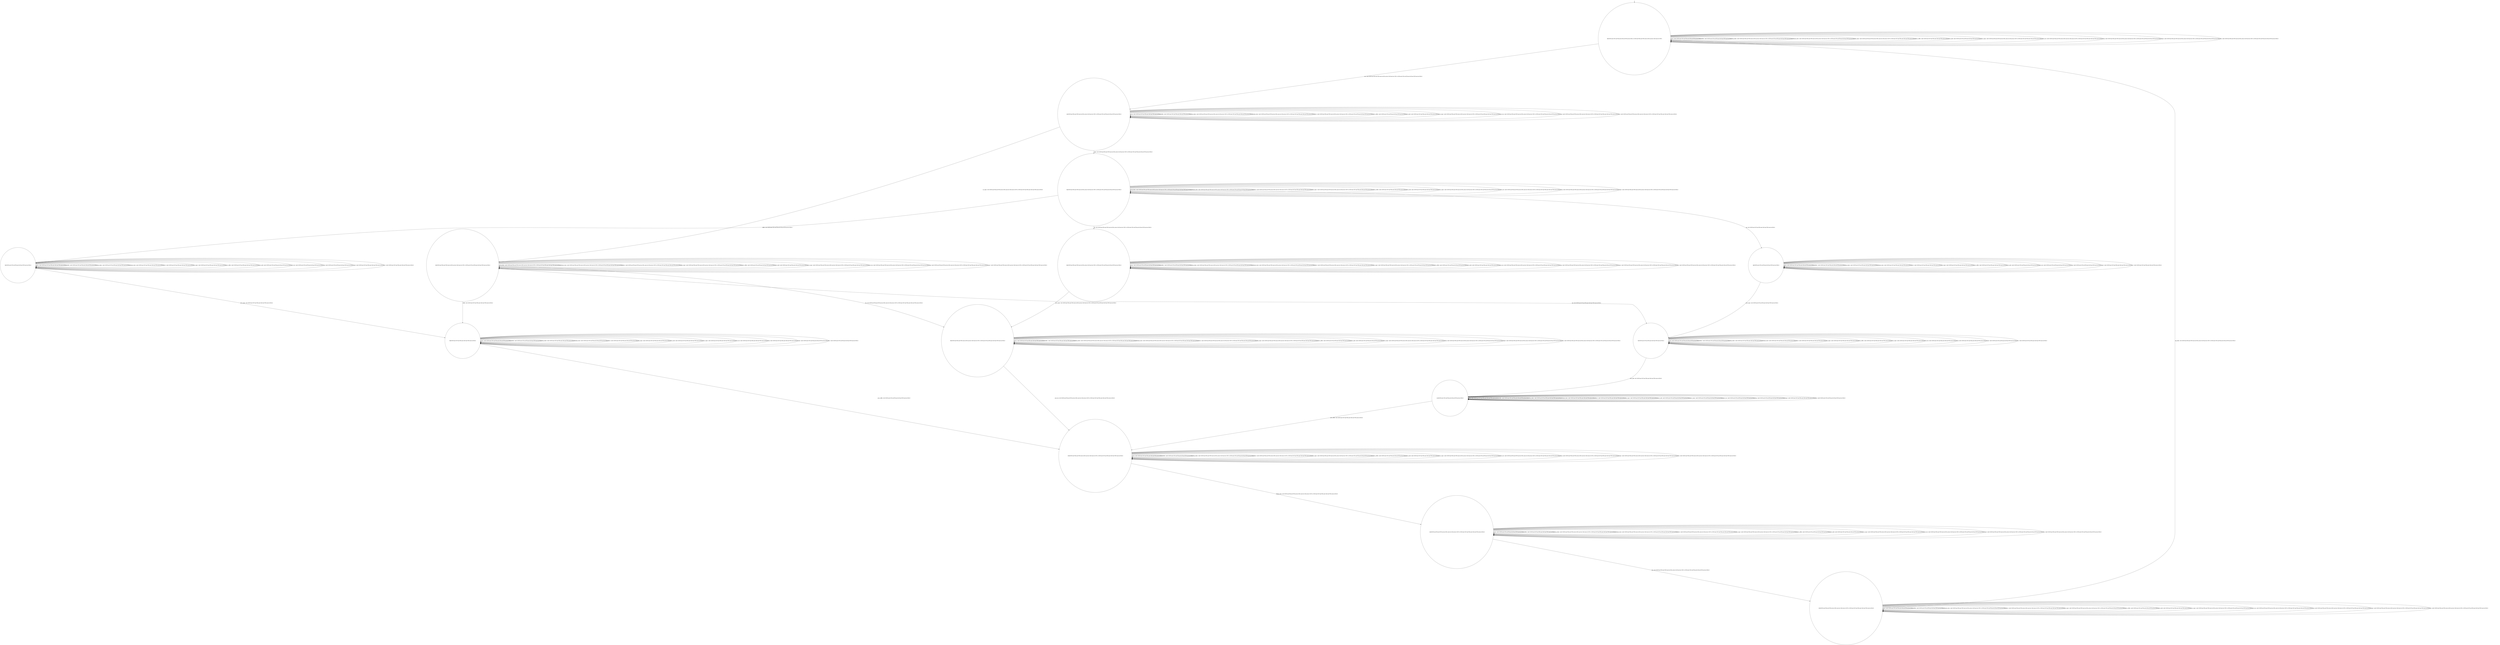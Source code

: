 digraph g {
	edge [lblstyle="above, sloped"];
	s0 [shape="circle" label="0@[((EUR and COF and TEA and CAP and TON and not DOL) or (EUR and TEA and TON and not DOL and not CAP and not COF))]"];
	s1 [shape="circle" label="1@[((EUR and TEA and TON and not DOL and not CAP and not COF) or (EUR and COF and TEA and CAP and TON and not DOL))]"];
	s2 [shape="circle" label="2@[((EUR and TEA and TON and not DOL and not CAP and not COF) or (EUR and COF and TEA and CAP and TON and not DOL))]"];
	s3 [shape="circle" label="3@[((EUR and TEA and TON and not DOL and not CAP and not COF) or (EUR and COF and TEA and CAP and TON and not DOL))]"];
	s4 [shape="circle" label="4@[((EUR and COF and TEA and CAP and TON and not DOL))]"];
	s5 [shape="circle" label="5@[((EUR and COF and TEA and CAP and TON and not DOL))]"];
	s6 [shape="circle" label="6@[((EUR and TEA and TON and not DOL and not CAP and not COF) or (EUR and COF and TEA and CAP and TON and not DOL))]"];
	s7 [shape="circle" label="7@[((EUR and COF and TEA and CAP and TON and not DOL))]"];
	s8 [shape="circle" label="8@[((EUR and COF and TEA and CAP and TON and not DOL))]"];
	s9 [shape="circle" label="9@[((EUR and TEA and TON and not DOL and not CAP and not COF) or (EUR and COF and TEA and CAP and TON and not DOL))]"];
	s10 [shape="circle" label="10@[((EUR and TEA and TON and not DOL and not CAP and not COF) or (EUR and COF and TEA and CAP and TON and not DOL))]"];
	s11 [shape="circle" label="11@[((EUR and COF and TEA and CAP and TON and not DOL))]"];
	s12 [shape="circle" label="12@[((EUR and TEA and TON and not DOL and not CAP and not COF) or (EUR and COF and TEA and CAP and TON and not DOL))]"];
	s13 [shape="circle" label="13@[((EUR and TEA and TON and not DOL and not CAP and not COF) or (EUR and COF and TEA and CAP and TON and not DOL))]"];
	s0 -> s0 [label="cap / nok() [((EUR and COF and TEA and CAP and TON and not DOL))]"];
	s0 -> s0 [label="coffee / nok() [((EUR and COF and TEA and CAP and TON and not DOL))]"];
	s0 -> s0 [label="cup_taken / nok() [((EUR and TEA and TON and not DOL and not CAP and not COF) or (EUR and COF and TEA and CAP and TON and not DOL))]"];
	s0 -> s0 [label="display_done / nok() [((EUR and TEA and TON and not DOL and not CAP and not COF) or (EUR and COF and TEA and CAP and TON and not DOL))]"];
	s0 -> s1 [label="euro / ok() [((EUR and TEA and TON and not DOL and not CAP and not COF) or (EUR and COF and TEA and CAP and TON and not DOL))]"];
	s0 -> s0 [label="no_sugar / nok() [((EUR and TEA and TON and not DOL and not CAP and not COF) or (EUR and COF and TEA and CAP and TON and not DOL))]"];
	s0 -> s0 [label="pour_coffee / nok() [((EUR and COF and TEA and CAP and TON and not DOL))]"];
	s0 -> s0 [label="pour_milk / nok() [((EUR and COF and TEA and CAP and TON and not DOL))]"];
	s0 -> s0 [label="pour_sugar / nok() [((EUR and TEA and TON and not DOL and not CAP and not COF) or (EUR and COF and TEA and CAP and TON and not DOL))]"];
	s0 -> s0 [label="pour_tea / nok() [((EUR and TEA and TON and not DOL and not CAP and not COF) or (EUR and COF and TEA and CAP and TON and not DOL))]"];
	s0 -> s0 [label="ring / nok() [((EUR and TEA and TON and not DOL and not CAP and not COF) or (EUR and COF and TEA and CAP and TON and not DOL))]"];
	s0 -> s0 [label="sugar / nok() [((EUR and TEA and TON and not DOL and not CAP and not COF) or (EUR and COF and TEA and CAP and TON and not DOL))]"];
	s0 -> s0 [label="tea / nok() [((EUR and TEA and TON and not DOL and not CAP and not COF) or (EUR and COF and TEA and CAP and TON and not DOL))]"];
	s1 -> s1 [label="cap / nok() [((EUR and COF and TEA and CAP and TON and not DOL))]"];
	s1 -> s1 [label="coffee / nok() [((EUR and COF and TEA and CAP and TON and not DOL))]"];
	s1 -> s1 [label="cup_taken / nok() [((EUR and TEA and TON and not DOL and not CAP and not COF) or (EUR and COF and TEA and CAP and TON and not DOL))]"];
	s1 -> s1 [label="display_done / nok() [((EUR and TEA and TON and not DOL and not CAP and not COF) or (EUR and COF and TEA and CAP and TON and not DOL))]"];
	s1 -> s1 [label="euro / nok() [((EUR and TEA and TON and not DOL and not CAP and not COF) or (EUR and COF and TEA and CAP and TON and not DOL))]"];
	s1 -> s2 [label="no_sugar / ok() [((EUR and TEA and TON and not DOL and not CAP and not COF) or (EUR and COF and TEA and CAP and TON and not DOL))]"];
	s1 -> s1 [label="pour_coffee / nok() [((EUR and COF and TEA and CAP and TON and not DOL))]"];
	s1 -> s1 [label="pour_milk / nok() [((EUR and COF and TEA and CAP and TON and not DOL))]"];
	s1 -> s1 [label="pour_sugar / nok() [((EUR and TEA and TON and not DOL and not CAP and not COF) or (EUR and COF and TEA and CAP and TON and not DOL))]"];
	s1 -> s1 [label="pour_tea / nok() [((EUR and TEA and TON and not DOL and not CAP and not COF) or (EUR and COF and TEA and CAP and TON and not DOL))]"];
	s1 -> s1 [label="ring / nok() [((EUR and TEA and TON and not DOL and not CAP and not COF) or (EUR and COF and TEA and CAP and TON and not DOL))]"];
	s1 -> s3 [label="sugar / ok() [((EUR and TEA and TON and not DOL and not CAP and not COF) or (EUR and COF and TEA and CAP and TON and not DOL))]"];
	s1 -> s1 [label="tea / nok() [((EUR and TEA and TON and not DOL and not CAP and not COF) or (EUR and COF and TEA and CAP and TON and not DOL))]"];
	s2 -> s7 [label="cap / ok() [((EUR and COF and TEA and CAP and TON and not DOL))]"];
	s2 -> s8 [label="coffee / ok() [((EUR and COF and TEA and CAP and TON and not DOL))]"];
	s2 -> s2 [label="cup_taken / nok() [((EUR and TEA and TON and not DOL and not CAP and not COF) or (EUR and COF and TEA and CAP and TON and not DOL))]"];
	s2 -> s2 [label="display_done / nok() [((EUR and TEA and TON and not DOL and not CAP and not COF) or (EUR and COF and TEA and CAP and TON and not DOL))]"];
	s2 -> s2 [label="euro / nok() [((EUR and TEA and TON and not DOL and not CAP and not COF) or (EUR and COF and TEA and CAP and TON and not DOL))]"];
	s2 -> s2 [label="no_sugar / nok() [((EUR and TEA and TON and not DOL and not CAP and not COF) or (EUR and COF and TEA and CAP and TON and not DOL))]"];
	s2 -> s2 [label="pour_coffee / nok() [((EUR and COF and TEA and CAP and TON and not DOL))]"];
	s2 -> s2 [label="pour_milk / nok() [((EUR and COF and TEA and CAP and TON and not DOL))]"];
	s2 -> s2 [label="pour_sugar / nok() [((EUR and TEA and TON and not DOL and not CAP and not COF) or (EUR and COF and TEA and CAP and TON and not DOL))]"];
	s2 -> s2 [label="pour_tea / nok() [((EUR and TEA and TON and not DOL and not CAP and not COF) or (EUR and COF and TEA and CAP and TON and not DOL))]"];
	s2 -> s2 [label="ring / nok() [((EUR and TEA and TON and not DOL and not CAP and not COF) or (EUR and COF and TEA and CAP and TON and not DOL))]"];
	s2 -> s2 [label="sugar / void() [((EUR and TEA and TON and not DOL and not CAP and not COF) or (EUR and COF and TEA and CAP and TON and not DOL))]"];
	s2 -> s9 [label="tea / ok() [((EUR and TEA and TON and not DOL and not CAP and not COF) or (EUR and COF and TEA and CAP and TON and not DOL))]"];
	s3 -> s4 [label="cap / ok() [((EUR and COF and TEA and CAP and TON and not DOL))]"];
	s3 -> s5 [label="coffee / ok() [((EUR and COF and TEA and CAP and TON and not DOL))]"];
	s3 -> s3 [label="cup_taken / nok() [((EUR and TEA and TON and not DOL and not CAP and not COF) or (EUR and COF and TEA and CAP and TON and not DOL))]"];
	s3 -> s3 [label="display_done / nok() [((EUR and TEA and TON and not DOL and not CAP and not COF) or (EUR and COF and TEA and CAP and TON and not DOL))]"];
	s3 -> s3 [label="euro / nok() [((EUR and TEA and TON and not DOL and not CAP and not COF) or (EUR and COF and TEA and CAP and TON and not DOL))]"];
	s3 -> s3 [label="no_sugar / void() [((EUR and TEA and TON and not DOL and not CAP and not COF) or (EUR and COF and TEA and CAP and TON and not DOL))]"];
	s3 -> s3 [label="pour_coffee / nok() [((EUR and COF and TEA and CAP and TON and not DOL))]"];
	s3 -> s3 [label="pour_milk / nok() [((EUR and COF and TEA and CAP and TON and not DOL))]"];
	s3 -> s3 [label="pour_sugar / nok() [((EUR and TEA and TON and not DOL and not CAP and not COF) or (EUR and COF and TEA and CAP and TON and not DOL))]"];
	s3 -> s3 [label="pour_tea / nok() [((EUR and TEA and TON and not DOL and not CAP and not COF) or (EUR and COF and TEA and CAP and TON and not DOL))]"];
	s3 -> s3 [label="ring / nok() [((EUR and TEA and TON and not DOL and not CAP and not COF) or (EUR and COF and TEA and CAP and TON and not DOL))]"];
	s3 -> s3 [label="sugar / nok() [((EUR and TEA and TON and not DOL and not CAP and not COF) or (EUR and COF and TEA and CAP and TON and not DOL))]"];
	s3 -> s6 [label="tea / ok() [((EUR and TEA and TON and not DOL and not CAP and not COF) or (EUR and COF and TEA and CAP and TON and not DOL))]"];
	s4 -> s4 [label="cap / nok() [((EUR and COF and TEA and CAP and TON and not DOL))]"];
	s4 -> s4 [label="coffee / void() [((EUR and COF and TEA and CAP and TON and not DOL))]"];
	s4 -> s4 [label="cup_taken / nok() [((EUR and COF and TEA and CAP and TON and not DOL))]"];
	s4 -> s4 [label="display_done / nok() [((EUR and COF and TEA and CAP and TON and not DOL))]"];
	s4 -> s4 [label="euro / nok() [((EUR and COF and TEA and CAP and TON and not DOL))]"];
	s4 -> s4 [label="no_sugar / nok() [((EUR and COF and TEA and CAP and TON and not DOL))]"];
	s4 -> s4 [label="pour_coffee / nok() [((EUR and COF and TEA and CAP and TON and not DOL))]"];
	s4 -> s4 [label="pour_milk / nok() [((EUR and COF and TEA and CAP and TON and not DOL))]"];
	s4 -> s7 [label="pour_sugar / ok() [((EUR and COF and TEA and CAP and TON and not DOL))]"];
	s4 -> s4 [label="pour_tea / nok() [((EUR and COF and TEA and CAP and TON and not DOL))]"];
	s4 -> s4 [label="ring / nok() [((EUR and COF and TEA and CAP and TON and not DOL))]"];
	s4 -> s4 [label="sugar / nok() [((EUR and COF and TEA and CAP and TON and not DOL))]"];
	s4 -> s4 [label="tea / void() [((EUR and COF and TEA and CAP and TON and not DOL))]"];
	s5 -> s5 [label="cap / void() [((EUR and COF and TEA and CAP and TON and not DOL))]"];
	s5 -> s5 [label="coffee / nok() [((EUR and COF and TEA and CAP and TON and not DOL))]"];
	s5 -> s5 [label="cup_taken / nok() [((EUR and COF and TEA and CAP and TON and not DOL))]"];
	s5 -> s5 [label="display_done / nok() [((EUR and COF and TEA and CAP and TON and not DOL))]"];
	s5 -> s5 [label="euro / nok() [((EUR and COF and TEA and CAP and TON and not DOL))]"];
	s5 -> s5 [label="no_sugar / nok() [((EUR and COF and TEA and CAP and TON and not DOL))]"];
	s5 -> s5 [label="pour_coffee / nok() [((EUR and COF and TEA and CAP and TON and not DOL))]"];
	s5 -> s5 [label="pour_milk / nok() [((EUR and COF and TEA and CAP and TON and not DOL))]"];
	s5 -> s8 [label="pour_sugar / ok() [((EUR and COF and TEA and CAP and TON and not DOL))]"];
	s5 -> s5 [label="pour_tea / nok() [((EUR and COF and TEA and CAP and TON and not DOL))]"];
	s5 -> s5 [label="ring / nok() [((EUR and COF and TEA and CAP and TON and not DOL))]"];
	s5 -> s5 [label="sugar / nok() [((EUR and COF and TEA and CAP and TON and not DOL))]"];
	s5 -> s5 [label="tea / void() [((EUR and COF and TEA and CAP and TON and not DOL))]"];
	s6 -> s6 [label="cap / void() [((EUR and COF and TEA and CAP and TON and not DOL))]"];
	s6 -> s6 [label="coffee / void() [((EUR and COF and TEA and CAP and TON and not DOL))]"];
	s6 -> s6 [label="cup_taken / nok() [((EUR and TEA and TON and not DOL and not CAP and not COF) or (EUR and COF and TEA and CAP and TON and not DOL))]"];
	s6 -> s6 [label="display_done / nok() [((EUR and TEA and TON and not DOL and not CAP and not COF) or (EUR and COF and TEA and CAP and TON and not DOL))]"];
	s6 -> s6 [label="euro / nok() [((EUR and TEA and TON and not DOL and not CAP and not COF) or (EUR and COF and TEA and CAP and TON and not DOL))]"];
	s6 -> s6 [label="no_sugar / nok() [((EUR and TEA and TON and not DOL and not CAP and not COF) or (EUR and COF and TEA and CAP and TON and not DOL))]"];
	s6 -> s6 [label="pour_coffee / nok() [((EUR and COF and TEA and CAP and TON and not DOL))]"];
	s6 -> s6 [label="pour_milk / nok() [((EUR and COF and TEA and CAP and TON and not DOL))]"];
	s6 -> s9 [label="pour_sugar / ok() [((EUR and TEA and TON and not DOL and not CAP and not COF) or (EUR and COF and TEA and CAP and TON and not DOL))]"];
	s6 -> s6 [label="pour_tea / nok() [((EUR and TEA and TON and not DOL and not CAP and not COF) or (EUR and COF and TEA and CAP and TON and not DOL))]"];
	s6 -> s6 [label="ring / nok() [((EUR and TEA and TON and not DOL and not CAP and not COF) or (EUR and COF and TEA and CAP and TON and not DOL))]"];
	s6 -> s6 [label="sugar / nok() [((EUR and TEA and TON and not DOL and not CAP and not COF) or (EUR and COF and TEA and CAP and TON and not DOL))]"];
	s6 -> s6 [label="tea / nok() [((EUR and TEA and TON and not DOL and not CAP and not COF) or (EUR and COF and TEA and CAP and TON and not DOL))]"];
	s7 -> s7 [label="cap / nok() [((EUR and COF and TEA and CAP and TON and not DOL))]"];
	s7 -> s7 [label="coffee / void() [((EUR and COF and TEA and CAP and TON and not DOL))]"];
	s7 -> s7 [label="cup_taken / nok() [((EUR and COF and TEA and CAP and TON and not DOL))]"];
	s7 -> s7 [label="display_done / nok() [((EUR and COF and TEA and CAP and TON and not DOL))]"];
	s7 -> s7 [label="euro / nok() [((EUR and COF and TEA and CAP and TON and not DOL))]"];
	s7 -> s7 [label="no_sugar / nok() [((EUR and COF and TEA and CAP and TON and not DOL))]"];
	s7 -> s7 [label="pour_coffee / nok() [((EUR and COF and TEA and CAP and TON and not DOL))]"];
	s7 -> s11 [label="pour_milk / ok() [((EUR and COF and TEA and CAP and TON and not DOL))]"];
	s7 -> s7 [label="pour_sugar / nok() [((EUR and COF and TEA and CAP and TON and not DOL))]"];
	s7 -> s7 [label="pour_tea / nok() [((EUR and COF and TEA and CAP and TON and not DOL))]"];
	s7 -> s7 [label="ring / nok() [((EUR and COF and TEA and CAP and TON and not DOL))]"];
	s7 -> s7 [label="sugar / nok() [((EUR and COF and TEA and CAP and TON and not DOL))]"];
	s7 -> s7 [label="tea / void() [((EUR and COF and TEA and CAP and TON and not DOL))]"];
	s8 -> s8 [label="cap / void() [((EUR and COF and TEA and CAP and TON and not DOL))]"];
	s8 -> s8 [label="coffee / nok() [((EUR and COF and TEA and CAP and TON and not DOL))]"];
	s8 -> s8 [label="cup_taken / nok() [((EUR and COF and TEA and CAP and TON and not DOL))]"];
	s8 -> s8 [label="display_done / nok() [((EUR and COF and TEA and CAP and TON and not DOL))]"];
	s8 -> s8 [label="euro / nok() [((EUR and COF and TEA and CAP and TON and not DOL))]"];
	s8 -> s8 [label="no_sugar / nok() [((EUR and COF and TEA and CAP and TON and not DOL))]"];
	s8 -> s10 [label="pour_coffee / ok() [((EUR and COF and TEA and CAP and TON and not DOL))]"];
	s8 -> s8 [label="pour_milk / nok() [((EUR and COF and TEA and CAP and TON and not DOL))]"];
	s8 -> s8 [label="pour_sugar / nok() [((EUR and COF and TEA and CAP and TON and not DOL))]"];
	s8 -> s8 [label="pour_tea / nok() [((EUR and COF and TEA and CAP and TON and not DOL))]"];
	s8 -> s8 [label="ring / nok() [((EUR and COF and TEA and CAP and TON and not DOL))]"];
	s8 -> s8 [label="sugar / nok() [((EUR and COF and TEA and CAP and TON and not DOL))]"];
	s8 -> s8 [label="tea / void() [((EUR and COF and TEA and CAP and TON and not DOL))]"];
	s9 -> s9 [label="cap / void() [((EUR and COF and TEA and CAP and TON and not DOL))]"];
	s9 -> s9 [label="coffee / void() [((EUR and COF and TEA and CAP and TON and not DOL))]"];
	s9 -> s9 [label="cup_taken / nok() [((EUR and TEA and TON and not DOL and not CAP and not COF) or (EUR and COF and TEA and CAP and TON and not DOL))]"];
	s9 -> s9 [label="display_done / nok() [((EUR and TEA and TON and not DOL and not CAP and not COF) or (EUR and COF and TEA and CAP and TON and not DOL))]"];
	s9 -> s9 [label="euro / nok() [((EUR and TEA and TON and not DOL and not CAP and not COF) or (EUR and COF and TEA and CAP and TON and not DOL))]"];
	s9 -> s9 [label="no_sugar / nok() [((EUR and TEA and TON and not DOL and not CAP and not COF) or (EUR and COF and TEA and CAP and TON and not DOL))]"];
	s9 -> s9 [label="pour_coffee / nok() [((EUR and COF and TEA and CAP and TON and not DOL))]"];
	s9 -> s9 [label="pour_milk / nok() [((EUR and COF and TEA and CAP and TON and not DOL))]"];
	s9 -> s9 [label="pour_sugar / nok() [((EUR and TEA and TON and not DOL and not CAP and not COF) or (EUR and COF and TEA and CAP and TON and not DOL))]"];
	s9 -> s10 [label="pour_tea / ok() [((EUR and TEA and TON and not DOL and not CAP and not COF) or (EUR and COF and TEA and CAP and TON and not DOL))]"];
	s9 -> s9 [label="ring / nok() [((EUR and TEA and TON and not DOL and not CAP and not COF) or (EUR and COF and TEA and CAP and TON and not DOL))]"];
	s9 -> s9 [label="sugar / nok() [((EUR and TEA and TON and not DOL and not CAP and not COF) or (EUR and COF and TEA and CAP and TON and not DOL))]"];
	s9 -> s9 [label="tea / nok() [((EUR and TEA and TON and not DOL and not CAP and not COF) or (EUR and COF and TEA and CAP and TON and not DOL))]"];
	s10 -> s10 [label="cap / nok() [((EUR and COF and TEA and CAP and TON and not DOL))]"];
	s10 -> s10 [label="coffee / nok() [((EUR and COF and TEA and CAP and TON and not DOL))]"];
	s10 -> s10 [label="cup_taken / nok() [((EUR and TEA and TON and not DOL and not CAP and not COF) or (EUR and COF and TEA and CAP and TON and not DOL))]"];
	s10 -> s12 [label="display_done / ok() [((EUR and TEA and TON and not DOL and not CAP and not COF) or (EUR and COF and TEA and CAP and TON and not DOL))]"];
	s10 -> s10 [label="euro / nok() [((EUR and TEA and TON and not DOL and not CAP and not COF) or (EUR and COF and TEA and CAP and TON and not DOL))]"];
	s10 -> s10 [label="no_sugar / nok() [((EUR and TEA and TON and not DOL and not CAP and not COF) or (EUR and COF and TEA and CAP and TON and not DOL))]"];
	s10 -> s10 [label="pour_coffee / nok() [((EUR and COF and TEA and CAP and TON and not DOL))]"];
	s10 -> s10 [label="pour_milk / nok() [((EUR and COF and TEA and CAP and TON and not DOL))]"];
	s10 -> s10 [label="pour_sugar / nok() [((EUR and TEA and TON and not DOL and not CAP and not COF) or (EUR and COF and TEA and CAP and TON and not DOL))]"];
	s10 -> s10 [label="pour_tea / nok() [((EUR and TEA and TON and not DOL and not CAP and not COF) or (EUR and COF and TEA and CAP and TON and not DOL))]"];
	s10 -> s10 [label="ring / nok() [((EUR and TEA and TON and not DOL and not CAP and not COF) or (EUR and COF and TEA and CAP and TON and not DOL))]"];
	s10 -> s10 [label="sugar / nok() [((EUR and TEA and TON and not DOL and not CAP and not COF) or (EUR and COF and TEA and CAP and TON and not DOL))]"];
	s10 -> s10 [label="tea / nok() [((EUR and TEA and TON and not DOL and not CAP and not COF) or (EUR and COF and TEA and CAP and TON and not DOL))]"];
	s11 -> s11 [label="cap / nok() [((EUR and COF and TEA and CAP and TON and not DOL))]"];
	s11 -> s11 [label="coffee / nok() [((EUR and COF and TEA and CAP and TON and not DOL))]"];
	s11 -> s11 [label="cup_taken / nok() [((EUR and COF and TEA and CAP and TON and not DOL))]"];
	s11 -> s11 [label="display_done / nok() [((EUR and COF and TEA and CAP and TON and not DOL))]"];
	s11 -> s11 [label="euro / nok() [((EUR and COF and TEA and CAP and TON and not DOL))]"];
	s11 -> s11 [label="no_sugar / nok() [((EUR and COF and TEA and CAP and TON and not DOL))]"];
	s11 -> s10 [label="pour_coffee / ok() [((EUR and COF and TEA and CAP and TON and not DOL))]"];
	s11 -> s11 [label="pour_milk / nok() [((EUR and COF and TEA and CAP and TON and not DOL))]"];
	s11 -> s11 [label="pour_sugar / nok() [((EUR and COF and TEA and CAP and TON and not DOL))]"];
	s11 -> s11 [label="pour_tea / nok() [((EUR and COF and TEA and CAP and TON and not DOL))]"];
	s11 -> s11 [label="ring / nok() [((EUR and COF and TEA and CAP and TON and not DOL))]"];
	s11 -> s11 [label="sugar / nok() [((EUR and COF and TEA and CAP and TON and not DOL))]"];
	s11 -> s11 [label="tea / nok() [((EUR and COF and TEA and CAP and TON and not DOL))]"];
	s12 -> s12 [label="cap / nok() [((EUR and COF and TEA and CAP and TON and not DOL))]"];
	s12 -> s12 [label="coffee / nok() [((EUR and COF and TEA and CAP and TON and not DOL))]"];
	s12 -> s12 [label="cup_taken / nok() [((EUR and TEA and TON and not DOL and not CAP and not COF) or (EUR and COF and TEA and CAP and TON and not DOL))]"];
	s12 -> s12 [label="display_done / nok() [((EUR and TEA and TON and not DOL and not CAP and not COF) or (EUR and COF and TEA and CAP and TON and not DOL))]"];
	s12 -> s12 [label="euro / nok() [((EUR and TEA and TON and not DOL and not CAP and not COF) or (EUR and COF and TEA and CAP and TON and not DOL))]"];
	s12 -> s12 [label="no_sugar / nok() [((EUR and TEA and TON and not DOL and not CAP and not COF) or (EUR and COF and TEA and CAP and TON and not DOL))]"];
	s12 -> s12 [label="pour_coffee / nok() [((EUR and COF and TEA and CAP and TON and not DOL))]"];
	s12 -> s12 [label="pour_milk / nok() [((EUR and COF and TEA and CAP and TON and not DOL))]"];
	s12 -> s12 [label="pour_sugar / nok() [((EUR and TEA and TON and not DOL and not CAP and not COF) or (EUR and COF and TEA and CAP and TON and not DOL))]"];
	s12 -> s12 [label="pour_tea / nok() [((EUR and TEA and TON and not DOL and not CAP and not COF) or (EUR and COF and TEA and CAP and TON and not DOL))]"];
	s12 -> s13 [label="ring / ok() [((EUR and TEA and TON and not DOL and not CAP and not COF) or (EUR and COF and TEA and CAP and TON and not DOL))]"];
	s12 -> s12 [label="sugar / nok() [((EUR and TEA and TON and not DOL and not CAP and not COF) or (EUR and COF and TEA and CAP and TON and not DOL))]"];
	s12 -> s12 [label="tea / nok() [((EUR and TEA and TON and not DOL and not CAP and not COF) or (EUR and COF and TEA and CAP and TON and not DOL))]"];
	s13 -> s13 [label="cap / nok() [((EUR and COF and TEA and CAP and TON and not DOL))]"];
	s13 -> s13 [label="coffee / nok() [((EUR and COF and TEA and CAP and TON and not DOL))]"];
	s13 -> s0 [label="cup_taken / ok() [((EUR and TEA and TON and not DOL and not CAP and not COF) or (EUR and COF and TEA and CAP and TON and not DOL))]"];
	s13 -> s13 [label="display_done / nok() [((EUR and TEA and TON and not DOL and not CAP and not COF) or (EUR and COF and TEA and CAP and TON and not DOL))]"];
	s13 -> s13 [label="euro / nok() [((EUR and TEA and TON and not DOL and not CAP and not COF) or (EUR and COF and TEA and CAP and TON and not DOL))]"];
	s13 -> s13 [label="no_sugar / nok() [((EUR and TEA and TON and not DOL and not CAP and not COF) or (EUR and COF and TEA and CAP and TON and not DOL))]"];
	s13 -> s13 [label="pour_coffee / nok() [((EUR and COF and TEA and CAP and TON and not DOL))]"];
	s13 -> s13 [label="pour_milk / nok() [((EUR and COF and TEA and CAP and TON and not DOL))]"];
	s13 -> s13 [label="pour_sugar / nok() [((EUR and TEA and TON and not DOL and not CAP and not COF) or (EUR and COF and TEA and CAP and TON and not DOL))]"];
	s13 -> s13 [label="pour_tea / nok() [((EUR and TEA and TON and not DOL and not CAP and not COF) or (EUR and COF and TEA and CAP and TON and not DOL))]"];
	s13 -> s13 [label="ring / nok() [((EUR and TEA and TON and not DOL and not CAP and not COF) or (EUR and COF and TEA and CAP and TON and not DOL))]"];
	s13 -> s13 [label="sugar / nok() [((EUR and TEA and TON and not DOL and not CAP and not COF) or (EUR and COF and TEA and CAP and TON and not DOL))]"];
	s13 -> s13 [label="tea / nok() [((EUR and TEA and TON and not DOL and not CAP and not COF) or (EUR and COF and TEA and CAP and TON and not DOL))]"];
	__start0 [label="" shape="none" width="0" height="0"];
	__start0 -> s0;
}